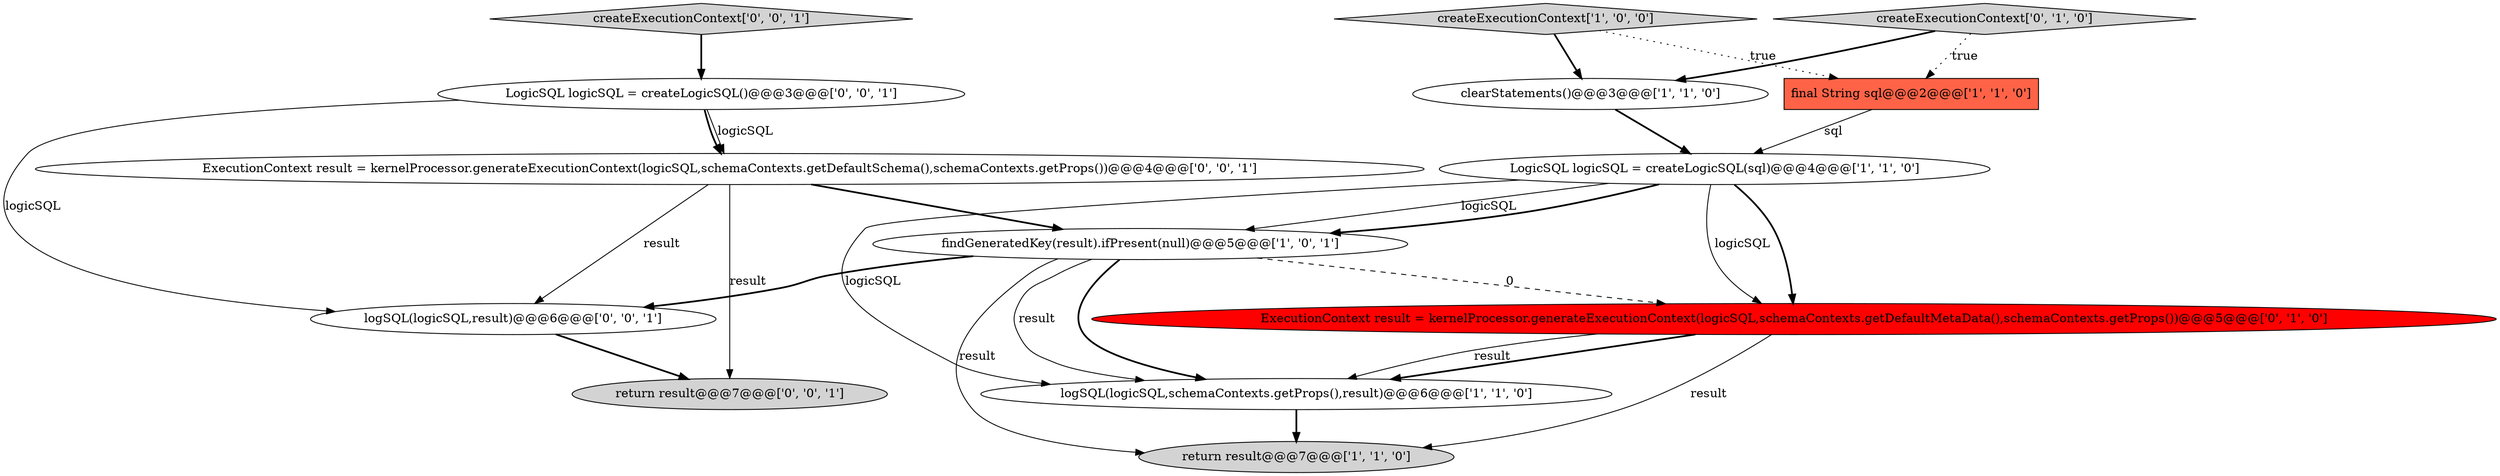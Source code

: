 digraph {
4 [style = filled, label = "findGeneratedKey(result).ifPresent(null)@@@5@@@['1', '0', '1']", fillcolor = white, shape = ellipse image = "AAA0AAABBB1BBB"];
8 [style = filled, label = "createExecutionContext['0', '1', '0']", fillcolor = lightgray, shape = diamond image = "AAA0AAABBB2BBB"];
13 [style = filled, label = "ExecutionContext result = kernelProcessor.generateExecutionContext(logicSQL,schemaContexts.getDefaultSchema(),schemaContexts.getProps())@@@4@@@['0', '0', '1']", fillcolor = white, shape = ellipse image = "AAA0AAABBB3BBB"];
10 [style = filled, label = "LogicSQL logicSQL = createLogicSQL()@@@3@@@['0', '0', '1']", fillcolor = white, shape = ellipse image = "AAA0AAABBB3BBB"];
5 [style = filled, label = "clearStatements()@@@3@@@['1', '1', '0']", fillcolor = white, shape = ellipse image = "AAA0AAABBB1BBB"];
6 [style = filled, label = "return result@@@7@@@['1', '1', '0']", fillcolor = lightgray, shape = ellipse image = "AAA0AAABBB1BBB"];
0 [style = filled, label = "createExecutionContext['1', '0', '0']", fillcolor = lightgray, shape = diamond image = "AAA0AAABBB1BBB"];
2 [style = filled, label = "final String sql@@@2@@@['1', '1', '0']", fillcolor = tomato, shape = box image = "AAA0AAABBB1BBB"];
7 [style = filled, label = "ExecutionContext result = kernelProcessor.generateExecutionContext(logicSQL,schemaContexts.getDefaultMetaData(),schemaContexts.getProps())@@@5@@@['0', '1', '0']", fillcolor = red, shape = ellipse image = "AAA1AAABBB2BBB"];
12 [style = filled, label = "logSQL(logicSQL,result)@@@6@@@['0', '0', '1']", fillcolor = white, shape = ellipse image = "AAA0AAABBB3BBB"];
11 [style = filled, label = "createExecutionContext['0', '0', '1']", fillcolor = lightgray, shape = diamond image = "AAA0AAABBB3BBB"];
3 [style = filled, label = "LogicSQL logicSQL = createLogicSQL(sql)@@@4@@@['1', '1', '0']", fillcolor = white, shape = ellipse image = "AAA0AAABBB1BBB"];
1 [style = filled, label = "logSQL(logicSQL,schemaContexts.getProps(),result)@@@6@@@['1', '1', '0']", fillcolor = white, shape = ellipse image = "AAA0AAABBB1BBB"];
9 [style = filled, label = "return result@@@7@@@['0', '0', '1']", fillcolor = lightgray, shape = ellipse image = "AAA0AAABBB3BBB"];
5->3 [style = bold, label=""];
7->1 [style = bold, label=""];
2->3 [style = solid, label="sql"];
13->12 [style = solid, label="result"];
3->4 [style = solid, label="logicSQL"];
7->6 [style = solid, label="result"];
10->12 [style = solid, label="logicSQL"];
8->2 [style = dotted, label="true"];
12->9 [style = bold, label=""];
3->4 [style = bold, label=""];
10->13 [style = solid, label="logicSQL"];
3->1 [style = solid, label="logicSQL"];
4->1 [style = solid, label="result"];
13->9 [style = solid, label="result"];
1->6 [style = bold, label=""];
8->5 [style = bold, label=""];
10->13 [style = bold, label=""];
3->7 [style = bold, label=""];
3->7 [style = solid, label="logicSQL"];
11->10 [style = bold, label=""];
4->7 [style = dashed, label="0"];
4->12 [style = bold, label=""];
4->6 [style = solid, label="result"];
4->1 [style = bold, label=""];
0->2 [style = dotted, label="true"];
7->1 [style = solid, label="result"];
0->5 [style = bold, label=""];
13->4 [style = bold, label=""];
}
